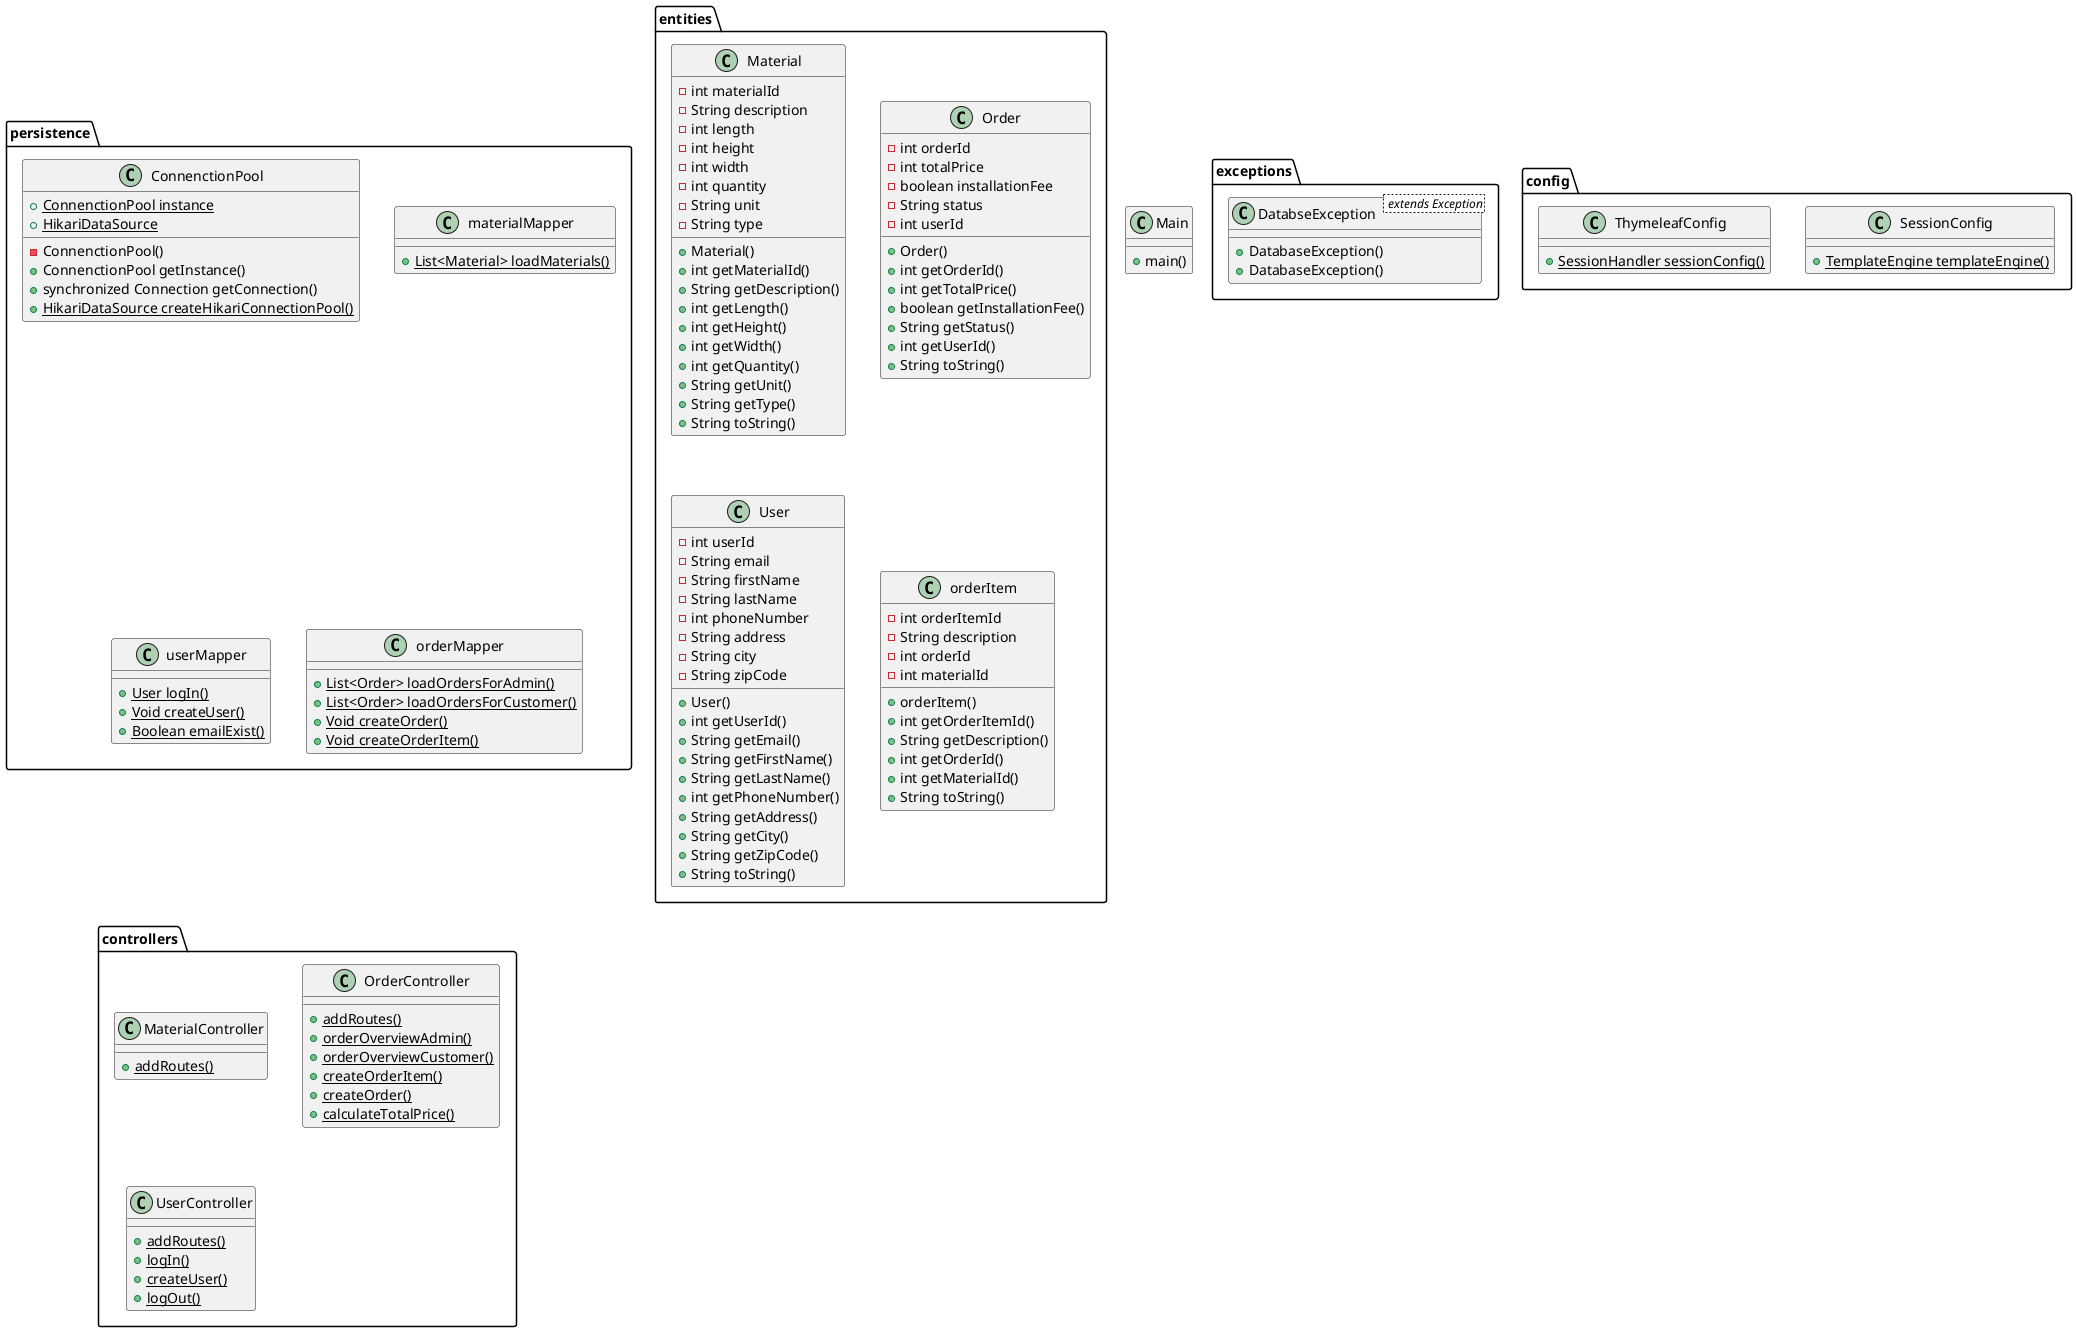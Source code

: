 @startuml
'https://plantuml.com/class-diagram



Class Main{
+main()
}

package persistence
{
    Class ConnenctionPool{
        {static}+ConnenctionPool instance
        {static}+HikariDataSource
        -ConnenctionPool()
        +ConnenctionPool getInstance()
        +synchronized Connection getConnection()
         {static}+HikariDataSource createHikariConnectionPool()
        }

        Class materialMapper{
        {static}+List<Material> loadMaterials()
        }

        Class userMapper{
        {static}+User logIn()
        {static}+Void createUser()
        {static}+Boolean emailExist()
        }

        Class orderMapper{
        {static}+List<Order> loadOrdersForAdmin()
        {static}+List<Order> loadOrdersForCustomer()
        {static}+Void createOrder()
        {static}+Void createOrderItem()
        }

}

package exceptions
{
    Class DatabseException< extends Exception>{
    + DatabaseException()
    + DatabaseException()
    }
}

package entities
{
Class Material{
    -int materialId
    -String description
    -int length
    -int height
    -int width
    -int quantity
    -String unit
    -String type

    +Material()
    +int getMaterialId()
    +String getDescription()
    +int getLength()
    +int getHeight()
    +int getWidth()
    +int getQuantity()
    +String getUnit()
    +String getType()
    +String toString()
    }

Class Order{
    - int orderId
    -int totalPrice
    -boolean installationFee
    -String status
    -int userId

    +Order()
    +int getOrderId()
    +int getTotalPrice()
    +boolean getInstallationFee()
    +String getStatus()
    +int getUserId()
    +String toString()
}

Class User {
    -int userId
    -String email
    -String firstName
    -String lastName
    -int phoneNumber
    -String address
    -String city
    -String zipCode

    +User()
    +int getUserId()
    +String getEmail()
    +String getFirstName()
    +String getLastName()
    +int getPhoneNumber()
    +String getAddress()
    +String getCity()
    +String getZipCode()
    +String toString()
    }

Class orderItem{
    -int orderItemId
    -String description
    -int orderId
    -int materialId

    +orderItem()
    +int getOrderItemId()
    +String getDescription()
    +int getOrderId()
    +int getMaterialId()
    +String toString()
    }

}

package controllers
{
    Class MaterialController{
    {static}+addRoutes()

    }

    Class OrderController{
    {static}+addRoutes()
    {static}+orderOverviewAdmin()
    {static}+orderOverviewCustomer()
    {static}+createOrderItem()
    {static}+createOrder()
    {static}+calculateTotalPrice()
    }

    Class UserController{
    {static}+addRoutes()
    {static}+logIn()
    {static}+createUser()
    {static}+logOut()
    }
}

package config
{
    Class SessionConfig{
    {static}+TemplateEngine templateEngine()
    }

    Class ThymeleafConfig{
    {static}+SessionHandler sessionConfig()
    }
}






@enduml